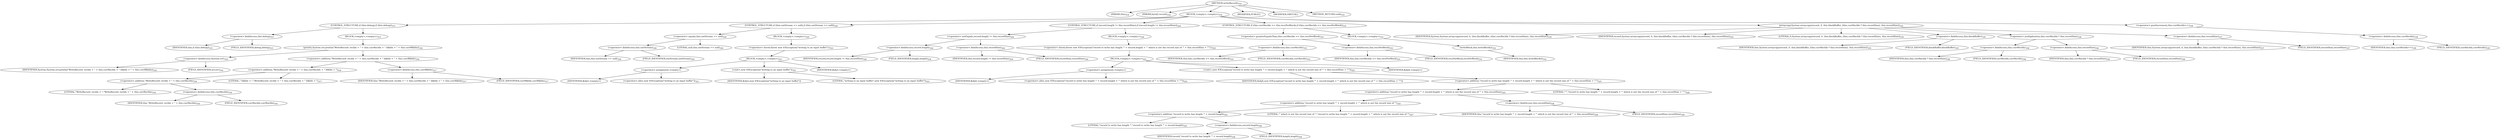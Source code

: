 digraph "writeRecord" {  
"639" [label = <(METHOD,writeRecord)<SUB>314</SUB>> ]
"82" [label = <(PARAM,this)<SUB>314</SUB>> ]
"640" [label = <(PARAM,byte[] record)<SUB>314</SUB>> ]
"641" [label = <(BLOCK,&lt;empty&gt;,&lt;empty&gt;)<SUB>314</SUB>> ]
"642" [label = <(CONTROL_STRUCTURE,if (this.debug),if (this.debug))<SUB>315</SUB>> ]
"643" [label = <(&lt;operator&gt;.fieldAccess,this.debug)<SUB>315</SUB>> ]
"81" [label = <(IDENTIFIER,this,if (this.debug))<SUB>315</SUB>> ]
"644" [label = <(FIELD_IDENTIFIER,debug,debug)<SUB>315</SUB>> ]
"645" [label = <(BLOCK,&lt;empty&gt;,&lt;empty&gt;)<SUB>315</SUB>> ]
"646" [label = <(println,System.err.println(&quot;WriteRecord: recIdx = &quot; + this.currRecIdx + &quot; blkIdx = &quot; + this.currBlkIdx))<SUB>316</SUB>> ]
"647" [label = <(&lt;operator&gt;.fieldAccess,System.err)<SUB>316</SUB>> ]
"648" [label = <(IDENTIFIER,System,System.err.println(&quot;WriteRecord: recIdx = &quot; + this.currRecIdx + &quot; blkIdx = &quot; + this.currBlkIdx))<SUB>316</SUB>> ]
"649" [label = <(FIELD_IDENTIFIER,err,err)<SUB>316</SUB>> ]
"650" [label = <(&lt;operator&gt;.addition,&quot;WriteRecord: recIdx = &quot; + this.currRecIdx + &quot; blkIdx = &quot; + this.currBlkIdx)<SUB>316</SUB>> ]
"651" [label = <(&lt;operator&gt;.addition,&quot;WriteRecord: recIdx = &quot; + this.currRecIdx + &quot; blkIdx = &quot;)<SUB>316</SUB>> ]
"652" [label = <(&lt;operator&gt;.addition,&quot;WriteRecord: recIdx = &quot; + this.currRecIdx)<SUB>316</SUB>> ]
"653" [label = <(LITERAL,&quot;WriteRecord: recIdx = &quot;,&quot;WriteRecord: recIdx = &quot; + this.currRecIdx)<SUB>316</SUB>> ]
"654" [label = <(&lt;operator&gt;.fieldAccess,this.currRecIdx)<SUB>316</SUB>> ]
"83" [label = <(IDENTIFIER,this,&quot;WriteRecord: recIdx = &quot; + this.currRecIdx)<SUB>316</SUB>> ]
"655" [label = <(FIELD_IDENTIFIER,currRecIdx,currRecIdx)<SUB>316</SUB>> ]
"656" [label = <(LITERAL,&quot; blkIdx = &quot;,&quot;WriteRecord: recIdx = &quot; + this.currRecIdx + &quot; blkIdx = &quot;)<SUB>317</SUB>> ]
"657" [label = <(&lt;operator&gt;.fieldAccess,this.currBlkIdx)<SUB>317</SUB>> ]
"84" [label = <(IDENTIFIER,this,&quot;WriteRecord: recIdx = &quot; + this.currRecIdx + &quot; blkIdx = &quot; + this.currBlkIdx)<SUB>317</SUB>> ]
"658" [label = <(FIELD_IDENTIFIER,currBlkIdx,currBlkIdx)<SUB>317</SUB>> ]
"659" [label = <(CONTROL_STRUCTURE,if (this.outStream == null),if (this.outStream == null))<SUB>320</SUB>> ]
"660" [label = <(&lt;operator&gt;.equals,this.outStream == null)<SUB>320</SUB>> ]
"661" [label = <(&lt;operator&gt;.fieldAccess,this.outStream)<SUB>320</SUB>> ]
"85" [label = <(IDENTIFIER,this,this.outStream == null)<SUB>320</SUB>> ]
"662" [label = <(FIELD_IDENTIFIER,outStream,outStream)<SUB>320</SUB>> ]
"663" [label = <(LITERAL,null,this.outStream == null)<SUB>320</SUB>> ]
"664" [label = <(BLOCK,&lt;empty&gt;,&lt;empty&gt;)<SUB>320</SUB>> ]
"665" [label = <(&lt;operator&gt;.throw,throw new IOException(&quot;writing to an input buffer&quot;);)<SUB>321</SUB>> ]
"666" [label = <(BLOCK,&lt;empty&gt;,&lt;empty&gt;)<SUB>321</SUB>> ]
"667" [label = <(&lt;operator&gt;.assignment,&lt;empty&gt;)> ]
"668" [label = <(IDENTIFIER,$obj3,&lt;empty&gt;)> ]
"669" [label = <(&lt;operator&gt;.alloc,new IOException(&quot;writing to an input buffer&quot;))<SUB>321</SUB>> ]
"670" [label = <(&lt;init&gt;,new IOException(&quot;writing to an input buffer&quot;))<SUB>321</SUB>> ]
"671" [label = <(IDENTIFIER,$obj3,new IOException(&quot;writing to an input buffer&quot;))> ]
"672" [label = <(LITERAL,&quot;writing to an input buffer&quot;,new IOException(&quot;writing to an input buffer&quot;))<SUB>321</SUB>> ]
"673" [label = <(IDENTIFIER,$obj3,&lt;empty&gt;)> ]
"674" [label = <(CONTROL_STRUCTURE,if (record.length != this.recordSize),if (record.length != this.recordSize))<SUB>324</SUB>> ]
"675" [label = <(&lt;operator&gt;.notEquals,record.length != this.recordSize)<SUB>324</SUB>> ]
"676" [label = <(&lt;operator&gt;.fieldAccess,record.length)<SUB>324</SUB>> ]
"677" [label = <(IDENTIFIER,record,record.length != this.recordSize)<SUB>324</SUB>> ]
"678" [label = <(FIELD_IDENTIFIER,length,length)<SUB>324</SUB>> ]
"679" [label = <(&lt;operator&gt;.fieldAccess,this.recordSize)<SUB>324</SUB>> ]
"86" [label = <(IDENTIFIER,this,record.length != this.recordSize)<SUB>324</SUB>> ]
"680" [label = <(FIELD_IDENTIFIER,recordSize,recordSize)<SUB>324</SUB>> ]
"681" [label = <(BLOCK,&lt;empty&gt;,&lt;empty&gt;)<SUB>324</SUB>> ]
"682" [label = <(&lt;operator&gt;.throw,throw new IOException(&quot;record to write has length '&quot; + record.length + &quot;' which is not the record size of '&quot; + this.recordSize + &quot;'&quot;);)<SUB>325</SUB>> ]
"683" [label = <(BLOCK,&lt;empty&gt;,&lt;empty&gt;)<SUB>325</SUB>> ]
"684" [label = <(&lt;operator&gt;.assignment,&lt;empty&gt;)> ]
"685" [label = <(IDENTIFIER,$obj4,&lt;empty&gt;)> ]
"686" [label = <(&lt;operator&gt;.alloc,new IOException(&quot;record to write has length '&quot; + record.length + &quot;' which is not the record size of '&quot; + this.recordSize + &quot;'&quot;))<SUB>325</SUB>> ]
"687" [label = <(&lt;init&gt;,new IOException(&quot;record to write has length '&quot; + record.length + &quot;' which is not the record size of '&quot; + this.recordSize + &quot;'&quot;))<SUB>325</SUB>> ]
"688" [label = <(IDENTIFIER,$obj4,new IOException(&quot;record to write has length '&quot; + record.length + &quot;' which is not the record size of '&quot; + this.recordSize + &quot;'&quot;))> ]
"689" [label = <(&lt;operator&gt;.addition,&quot;record to write has length '&quot; + record.length + &quot;' which is not the record size of '&quot; + this.recordSize + &quot;'&quot;)<SUB>325</SUB>> ]
"690" [label = <(&lt;operator&gt;.addition,&quot;record to write has length '&quot; + record.length + &quot;' which is not the record size of '&quot; + this.recordSize)<SUB>325</SUB>> ]
"691" [label = <(&lt;operator&gt;.addition,&quot;record to write has length '&quot; + record.length + &quot;' which is not the record size of '&quot;)<SUB>325</SUB>> ]
"692" [label = <(&lt;operator&gt;.addition,&quot;record to write has length '&quot; + record.length)<SUB>325</SUB>> ]
"693" [label = <(LITERAL,&quot;record to write has length '&quot;,&quot;record to write has length '&quot; + record.length)<SUB>325</SUB>> ]
"694" [label = <(&lt;operator&gt;.fieldAccess,record.length)<SUB>326</SUB>> ]
"695" [label = <(IDENTIFIER,record,&quot;record to write has length '&quot; + record.length)<SUB>326</SUB>> ]
"696" [label = <(FIELD_IDENTIFIER,length,length)<SUB>326</SUB>> ]
"697" [label = <(LITERAL,&quot;' which is not the record size of '&quot;,&quot;record to write has length '&quot; + record.length + &quot;' which is not the record size of '&quot;)<SUB>327</SUB>> ]
"698" [label = <(&lt;operator&gt;.fieldAccess,this.recordSize)<SUB>328</SUB>> ]
"87" [label = <(IDENTIFIER,this,&quot;record to write has length '&quot; + record.length + &quot;' which is not the record size of '&quot; + this.recordSize)<SUB>328</SUB>> ]
"699" [label = <(FIELD_IDENTIFIER,recordSize,recordSize)<SUB>328</SUB>> ]
"700" [label = <(LITERAL,&quot;'&quot;,&quot;record to write has length '&quot; + record.length + &quot;' which is not the record size of '&quot; + this.recordSize + &quot;'&quot;)<SUB>328</SUB>> ]
"701" [label = <(IDENTIFIER,$obj4,&lt;empty&gt;)> ]
"702" [label = <(CONTROL_STRUCTURE,if (this.currRecIdx &gt;= this.recsPerBlock),if (this.currRecIdx &gt;= this.recsPerBlock))<SUB>331</SUB>> ]
"703" [label = <(&lt;operator&gt;.greaterEqualsThan,this.currRecIdx &gt;= this.recsPerBlock)<SUB>331</SUB>> ]
"704" [label = <(&lt;operator&gt;.fieldAccess,this.currRecIdx)<SUB>331</SUB>> ]
"88" [label = <(IDENTIFIER,this,this.currRecIdx &gt;= this.recsPerBlock)<SUB>331</SUB>> ]
"705" [label = <(FIELD_IDENTIFIER,currRecIdx,currRecIdx)<SUB>331</SUB>> ]
"706" [label = <(&lt;operator&gt;.fieldAccess,this.recsPerBlock)<SUB>331</SUB>> ]
"89" [label = <(IDENTIFIER,this,this.currRecIdx &gt;= this.recsPerBlock)<SUB>331</SUB>> ]
"707" [label = <(FIELD_IDENTIFIER,recsPerBlock,recsPerBlock)<SUB>331</SUB>> ]
"708" [label = <(BLOCK,&lt;empty&gt;,&lt;empty&gt;)<SUB>331</SUB>> ]
"709" [label = <(writeBlock,this.writeBlock())<SUB>332</SUB>> ]
"90" [label = <(IDENTIFIER,this,this.writeBlock())<SUB>332</SUB>> ]
"710" [label = <(arraycopy,System.arraycopy(record, 0, this.blockBuffer, (this.currRecIdx * this.recordSize), this.recordSize))<SUB>335</SUB>> ]
"711" [label = <(IDENTIFIER,System,System.arraycopy(record, 0, this.blockBuffer, (this.currRecIdx * this.recordSize), this.recordSize))<SUB>335</SUB>> ]
"712" [label = <(IDENTIFIER,record,System.arraycopy(record, 0, this.blockBuffer, (this.currRecIdx * this.recordSize), this.recordSize))<SUB>335</SUB>> ]
"713" [label = <(LITERAL,0,System.arraycopy(record, 0, this.blockBuffer, (this.currRecIdx * this.recordSize), this.recordSize))<SUB>335</SUB>> ]
"714" [label = <(&lt;operator&gt;.fieldAccess,this.blockBuffer)<SUB>335</SUB>> ]
"91" [label = <(IDENTIFIER,this,System.arraycopy(record, 0, this.blockBuffer, (this.currRecIdx * this.recordSize), this.recordSize))<SUB>335</SUB>> ]
"715" [label = <(FIELD_IDENTIFIER,blockBuffer,blockBuffer)<SUB>335</SUB>> ]
"716" [label = <(&lt;operator&gt;.multiplication,this.currRecIdx * this.recordSize)<SUB>336</SUB>> ]
"717" [label = <(&lt;operator&gt;.fieldAccess,this.currRecIdx)<SUB>336</SUB>> ]
"92" [label = <(IDENTIFIER,this,this.currRecIdx * this.recordSize)<SUB>336</SUB>> ]
"718" [label = <(FIELD_IDENTIFIER,currRecIdx,currRecIdx)<SUB>336</SUB>> ]
"719" [label = <(&lt;operator&gt;.fieldAccess,this.recordSize)<SUB>336</SUB>> ]
"93" [label = <(IDENTIFIER,this,this.currRecIdx * this.recordSize)<SUB>336</SUB>> ]
"720" [label = <(FIELD_IDENTIFIER,recordSize,recordSize)<SUB>336</SUB>> ]
"721" [label = <(&lt;operator&gt;.fieldAccess,this.recordSize)<SUB>337</SUB>> ]
"94" [label = <(IDENTIFIER,this,System.arraycopy(record, 0, this.blockBuffer, (this.currRecIdx * this.recordSize), this.recordSize))<SUB>337</SUB>> ]
"722" [label = <(FIELD_IDENTIFIER,recordSize,recordSize)<SUB>337</SUB>> ]
"723" [label = <(&lt;operator&gt;.postIncrement,this.currRecIdx++)<SUB>339</SUB>> ]
"724" [label = <(&lt;operator&gt;.fieldAccess,this.currRecIdx)<SUB>339</SUB>> ]
"95" [label = <(IDENTIFIER,this,this.currRecIdx++)<SUB>339</SUB>> ]
"725" [label = <(FIELD_IDENTIFIER,currRecIdx,currRecIdx)<SUB>339</SUB>> ]
"726" [label = <(MODIFIER,PUBLIC)> ]
"727" [label = <(MODIFIER,VIRTUAL)> ]
"728" [label = <(METHOD_RETURN,void)<SUB>314</SUB>> ]
  "639" -> "82" 
  "639" -> "640" 
  "639" -> "641" 
  "639" -> "726" 
  "639" -> "727" 
  "639" -> "728" 
  "641" -> "642" 
  "641" -> "659" 
  "641" -> "674" 
  "641" -> "702" 
  "641" -> "710" 
  "641" -> "723" 
  "642" -> "643" 
  "642" -> "645" 
  "643" -> "81" 
  "643" -> "644" 
  "645" -> "646" 
  "646" -> "647" 
  "646" -> "650" 
  "647" -> "648" 
  "647" -> "649" 
  "650" -> "651" 
  "650" -> "657" 
  "651" -> "652" 
  "651" -> "656" 
  "652" -> "653" 
  "652" -> "654" 
  "654" -> "83" 
  "654" -> "655" 
  "657" -> "84" 
  "657" -> "658" 
  "659" -> "660" 
  "659" -> "664" 
  "660" -> "661" 
  "660" -> "663" 
  "661" -> "85" 
  "661" -> "662" 
  "664" -> "665" 
  "665" -> "666" 
  "666" -> "667" 
  "666" -> "670" 
  "666" -> "673" 
  "667" -> "668" 
  "667" -> "669" 
  "670" -> "671" 
  "670" -> "672" 
  "674" -> "675" 
  "674" -> "681" 
  "675" -> "676" 
  "675" -> "679" 
  "676" -> "677" 
  "676" -> "678" 
  "679" -> "86" 
  "679" -> "680" 
  "681" -> "682" 
  "682" -> "683" 
  "683" -> "684" 
  "683" -> "687" 
  "683" -> "701" 
  "684" -> "685" 
  "684" -> "686" 
  "687" -> "688" 
  "687" -> "689" 
  "689" -> "690" 
  "689" -> "700" 
  "690" -> "691" 
  "690" -> "698" 
  "691" -> "692" 
  "691" -> "697" 
  "692" -> "693" 
  "692" -> "694" 
  "694" -> "695" 
  "694" -> "696" 
  "698" -> "87" 
  "698" -> "699" 
  "702" -> "703" 
  "702" -> "708" 
  "703" -> "704" 
  "703" -> "706" 
  "704" -> "88" 
  "704" -> "705" 
  "706" -> "89" 
  "706" -> "707" 
  "708" -> "709" 
  "709" -> "90" 
  "710" -> "711" 
  "710" -> "712" 
  "710" -> "713" 
  "710" -> "714" 
  "710" -> "716" 
  "710" -> "721" 
  "714" -> "91" 
  "714" -> "715" 
  "716" -> "717" 
  "716" -> "719" 
  "717" -> "92" 
  "717" -> "718" 
  "719" -> "93" 
  "719" -> "720" 
  "721" -> "94" 
  "721" -> "722" 
  "723" -> "724" 
  "724" -> "95" 
  "724" -> "725" 
}
